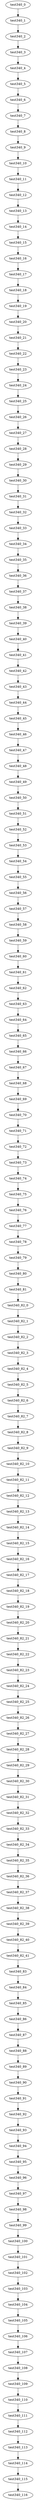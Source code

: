 digraph G {
test340_0->test340_1;
test340_1->test340_2;
test340_2->test340_3;
test340_3->test340_4;
test340_4->test340_5;
test340_5->test340_6;
test340_6->test340_7;
test340_7->test340_8;
test340_8->test340_9;
test340_9->test340_10;
test340_10->test340_11;
test340_11->test340_12;
test340_12->test340_13;
test340_13->test340_14;
test340_14->test340_15;
test340_15->test340_16;
test340_16->test340_17;
test340_17->test340_18;
test340_18->test340_19;
test340_19->test340_20;
test340_20->test340_21;
test340_21->test340_22;
test340_22->test340_23;
test340_23->test340_24;
test340_24->test340_25;
test340_25->test340_26;
test340_26->test340_27;
test340_27->test340_28;
test340_28->test340_29;
test340_29->test340_30;
test340_30->test340_31;
test340_31->test340_32;
test340_32->test340_33;
test340_33->test340_34;
test340_34->test340_35;
test340_35->test340_36;
test340_36->test340_37;
test340_37->test340_38;
test340_38->test340_39;
test340_39->test340_40;
test340_40->test340_41;
test340_41->test340_42;
test340_42->test340_43;
test340_43->test340_44;
test340_44->test340_45;
test340_45->test340_46;
test340_46->test340_47;
test340_47->test340_48;
test340_48->test340_49;
test340_49->test340_50;
test340_50->test340_51;
test340_51->test340_52;
test340_52->test340_53;
test340_53->test340_54;
test340_54->test340_55;
test340_55->test340_56;
test340_56->test340_57;
test340_57->test340_58;
test340_58->test340_59;
test340_59->test340_60;
test340_60->test340_61;
test340_61->test340_62;
test340_62->test340_63;
test340_63->test340_64;
test340_64->test340_65;
test340_65->test340_66;
test340_66->test340_67;
test340_67->test340_68;
test340_68->test340_69;
test340_69->test340_70;
test340_70->test340_71;
test340_71->test340_72;
test340_72->test340_73;
test340_73->test340_74;
test340_74->test340_75;
test340_75->test340_76;
test340_76->test340_77;
test340_77->test340_78;
test340_78->test340_79;
test340_79->test340_80;
test340_80->test340_81;
test340_81->test340_82_0;
test340_82_0->test340_82_1;
test340_82_1->test340_82_2;
test340_82_2->test340_82_3;
test340_82_3->test340_82_4;
test340_82_4->test340_82_5;
test340_82_5->test340_82_6;
test340_82_6->test340_82_7;
test340_82_7->test340_82_8;
test340_82_8->test340_82_9;
test340_82_9->test340_82_10;
test340_82_10->test340_82_11;
test340_82_11->test340_82_12;
test340_82_12->test340_82_13;
test340_82_13->test340_82_14;
test340_82_14->test340_82_15;
test340_82_15->test340_82_16;
test340_82_16->test340_82_17;
test340_82_17->test340_82_18;
test340_82_18->test340_82_19;
test340_82_19->test340_82_20;
test340_82_20->test340_82_21;
test340_82_21->test340_82_22;
test340_82_22->test340_82_23;
test340_82_23->test340_82_24;
test340_82_24->test340_82_25;
test340_82_25->test340_82_26;
test340_82_26->test340_82_27;
test340_82_27->test340_82_28;
test340_82_28->test340_82_29;
test340_82_29->test340_82_30;
test340_82_30->test340_82_31;
test340_82_31->test340_82_32;
test340_82_32->test340_82_33;
test340_82_33->test340_82_34;
test340_82_34->test340_82_35;
test340_82_35->test340_82_36;
test340_82_36->test340_82_37;
test340_82_37->test340_82_38;
test340_82_38->test340_82_39;
test340_82_39->test340_82_40;
test340_82_40->test340_82_41;
test340_82_41->test340_83;
test340_83->test340_84;
test340_84->test340_85;
test340_85->test340_86;
test340_86->test340_87;
test340_87->test340_88;
test340_88->test340_89;
test340_89->test340_90;
test340_90->test340_91;
test340_91->test340_92;
test340_92->test340_93;
test340_93->test340_94;
test340_94->test340_95;
test340_95->test340_96;
test340_96->test340_97;
test340_97->test340_98;
test340_98->test340_99;
test340_99->test340_100;
test340_100->test340_101;
test340_101->test340_102;
test340_102->test340_103;
test340_103->test340_104;
test340_104->test340_105;
test340_105->test340_106;
test340_106->test340_107;
test340_107->test340_108;
test340_108->test340_109;
test340_109->test340_110;
test340_110->test340_111;
test340_111->test340_112;
test340_112->test340_113;
test340_113->test340_114;
test340_114->test340_115;
test340_115->test340_116;

}
